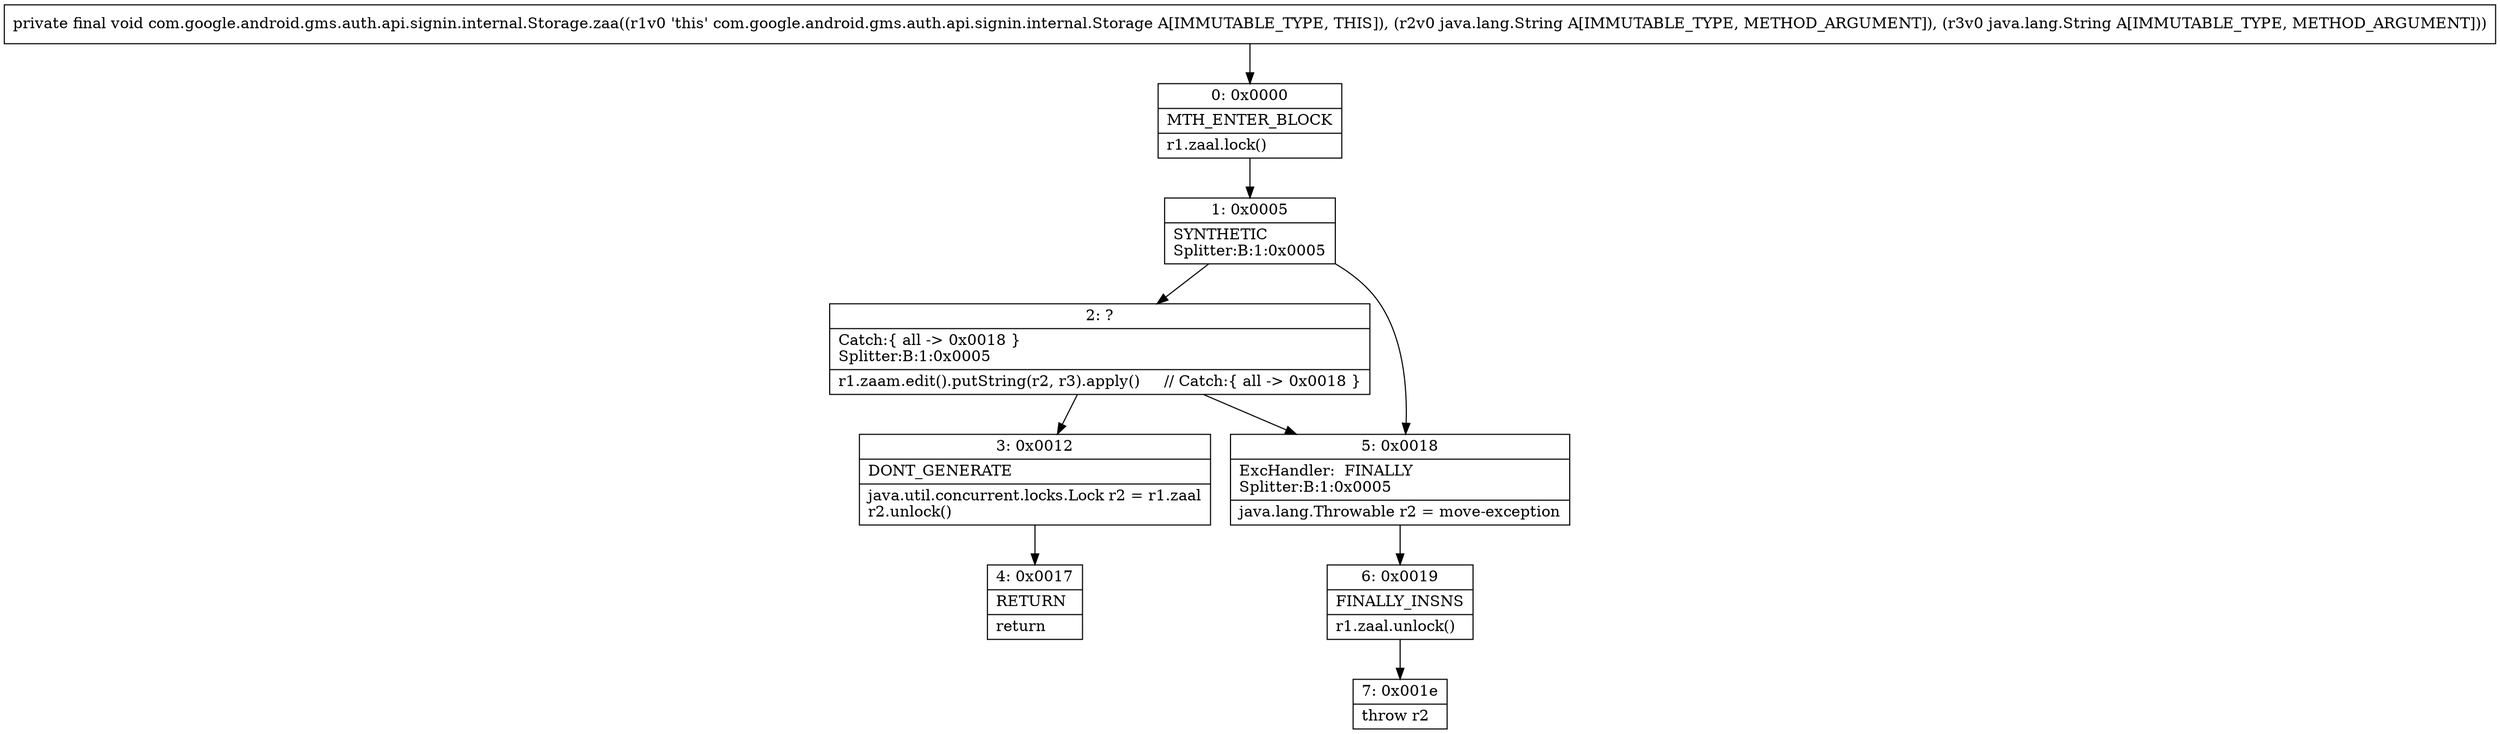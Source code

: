 digraph "CFG forcom.google.android.gms.auth.api.signin.internal.Storage.zaa(Ljava\/lang\/String;Ljava\/lang\/String;)V" {
Node_0 [shape=record,label="{0\:\ 0x0000|MTH_ENTER_BLOCK\l|r1.zaal.lock()\l}"];
Node_1 [shape=record,label="{1\:\ 0x0005|SYNTHETIC\lSplitter:B:1:0x0005\l}"];
Node_2 [shape=record,label="{2\:\ ?|Catch:\{ all \-\> 0x0018 \}\lSplitter:B:1:0x0005\l|r1.zaam.edit().putString(r2, r3).apply()     \/\/ Catch:\{ all \-\> 0x0018 \}\l}"];
Node_3 [shape=record,label="{3\:\ 0x0012|DONT_GENERATE\l|java.util.concurrent.locks.Lock r2 = r1.zaal\lr2.unlock()\l}"];
Node_4 [shape=record,label="{4\:\ 0x0017|RETURN\l|return\l}"];
Node_5 [shape=record,label="{5\:\ 0x0018|ExcHandler:  FINALLY\lSplitter:B:1:0x0005\l|java.lang.Throwable r2 = move\-exception\l}"];
Node_6 [shape=record,label="{6\:\ 0x0019|FINALLY_INSNS\l|r1.zaal.unlock()\l}"];
Node_7 [shape=record,label="{7\:\ 0x001e|throw r2\l}"];
MethodNode[shape=record,label="{private final void com.google.android.gms.auth.api.signin.internal.Storage.zaa((r1v0 'this' com.google.android.gms.auth.api.signin.internal.Storage A[IMMUTABLE_TYPE, THIS]), (r2v0 java.lang.String A[IMMUTABLE_TYPE, METHOD_ARGUMENT]), (r3v0 java.lang.String A[IMMUTABLE_TYPE, METHOD_ARGUMENT])) }"];
MethodNode -> Node_0;
Node_0 -> Node_1;
Node_1 -> Node_2;
Node_1 -> Node_5;
Node_2 -> Node_3;
Node_2 -> Node_5;
Node_3 -> Node_4;
Node_5 -> Node_6;
Node_6 -> Node_7;
}

